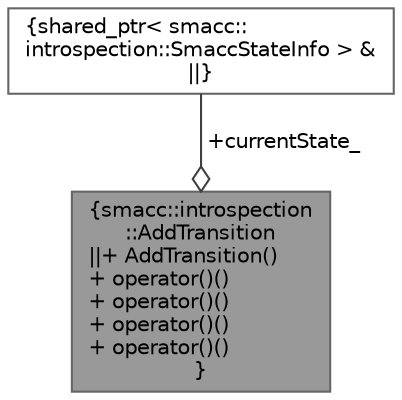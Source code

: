 digraph "smacc::introspection::AddTransition"
{
 // LATEX_PDF_SIZE
  bgcolor="transparent";
  edge [fontname=Helvetica,fontsize=10,labelfontname=Helvetica,labelfontsize=10];
  node [fontname=Helvetica,fontsize=10,shape=box,height=0.2,width=0.4];
  Node1 [label="{smacc::introspection\l::AddTransition\n||+ AddTransition()\l+ operator()()\l+ operator()()\l+ operator()()\l+ operator()()\l}",height=0.2,width=0.4,color="gray40", fillcolor="grey60", style="filled", fontcolor="black",tooltip=" "];
  Node2 -> Node1 [color="grey25",style="solid",label=" +currentState_" ,arrowhead="odiamond"];
  Node2 [label="{shared_ptr\< smacc::\lintrospection::SmaccStateInfo \> &\n||}",height=0.2,width=0.4,color="gray40", fillcolor="white", style="filled",tooltip=" "];
}
